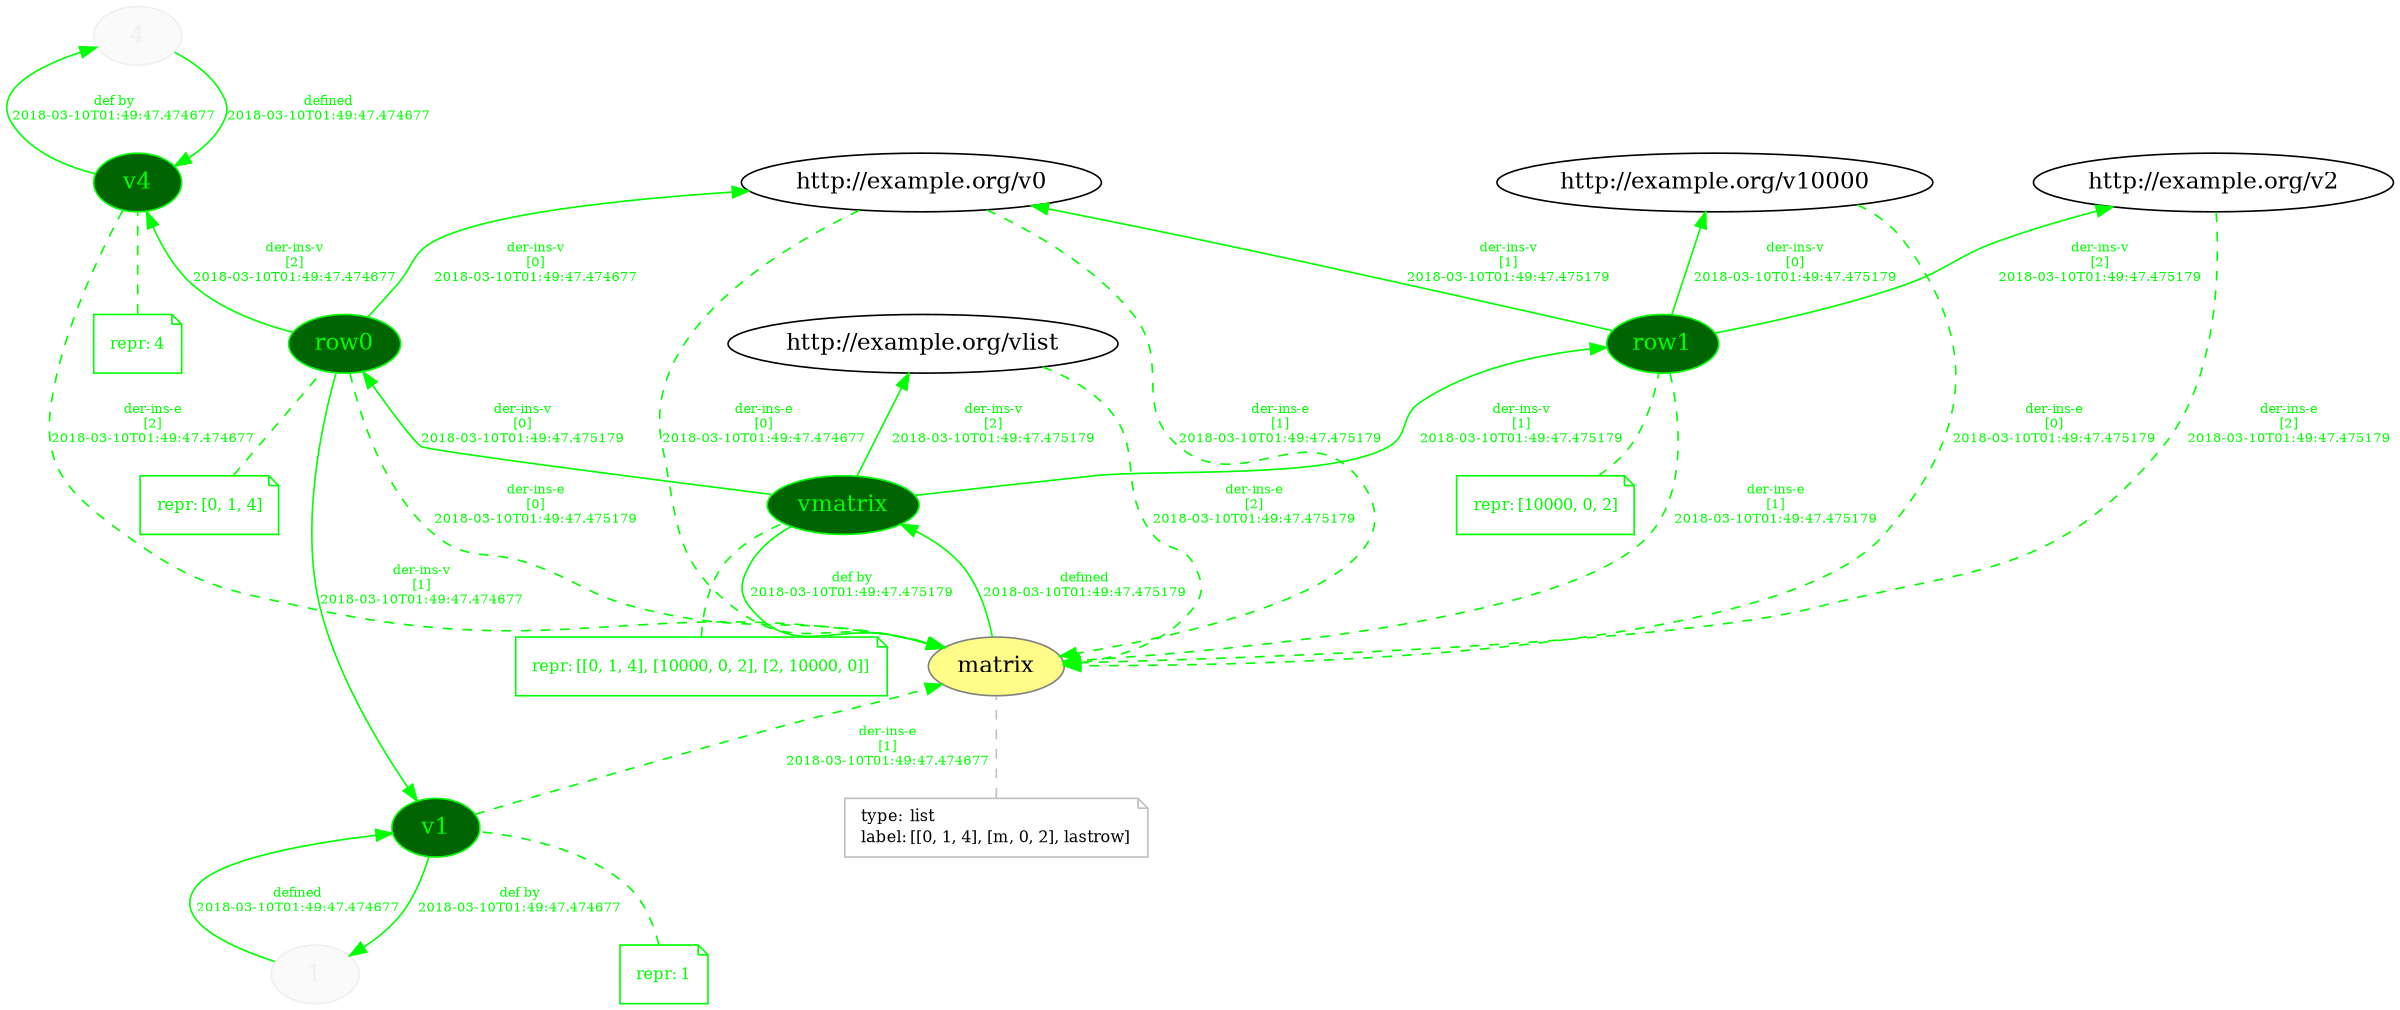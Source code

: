 digraph "PROV" { size="16,12"; rankdir="BT";
"http://example.org/1" [fillcolor="#FAFAFA",color="#F0F0F0",style="filled",fontcolor="#F0F0F0",label="1",URL="http://example.org/1"]
"http://example.org/v1" [fillcolor="darkgreen",color="green",style="filled",fontcolor="green",label="v1",URL="http://example.org/v1"]
"-attrs0" [color="green",shape="note",fontsize="10",fontcolor="green",label=<<TABLE cellpadding="0" border="0">
	<TR>
	    <TD align="left">repr:</TD>
	    <TD align="left">1</TD>
	</TR>
</TABLE>>]
"-attrs0" -> "http://example.org/v1" [color="green",style="dashed",arrowhead="none",fontcolor="green"]
"http://example.org/1" -> "http://example.org/v1" [fontsize="8",distance="1.5",angle="60.0",rotation="20",label="defined
2018-03-10T01:49:47.474677",fontcolor="green",color="green"]
"http://example.org/v1" -> "http://example.org/1" [fontsize="8",distance="1.5",angle="60.0",rotation="20",label="def by
2018-03-10T01:49:47.474677",fontcolor="green",color="green"]
"http://example.org/4" [fillcolor="#FAFAFA",color="#F0F0F0",style="filled",fontcolor="#F0F0F0",label="4",URL="http://example.org/4"]
"http://example.org/v4" [fillcolor="darkgreen",color="green",style="filled",fontcolor="green",label="v4",URL="http://example.org/v4"]
"-attrs1" [color="green",shape="note",fontsize="10",fontcolor="green",label=<<TABLE cellpadding="0" border="0">
	<TR>
	    <TD align="left">repr:</TD>
	    <TD align="left">4</TD>
	</TR>
</TABLE>>]
"-attrs1" -> "http://example.org/v4" [color="green",style="dashed",arrowhead="none",fontcolor="green"]
"http://example.org/4" -> "http://example.org/v4" [fontsize="8",distance="1.5",angle="60.0",rotation="20",label="defined
2018-03-10T01:49:47.474677",fontcolor="green",color="green"]
"http://example.org/v4" -> "http://example.org/4" [fontsize="8",distance="1.5",angle="60.0",rotation="20",label="def by
2018-03-10T01:49:47.474677",fontcolor="green",color="green"]
"http://example.org/matrix" [fillcolor="#FFFC87",color="#808080",style="filled",label="matrix",URL="http://example.org/matrix"]
"-attrs2" [color="gray",shape="note",fontsize="10",fontcolor="black",label=<<TABLE cellpadding="0" border="0">
	<TR>
	    <TD align="left">type:</TD>
	    <TD align="left">list</TD>
	</TR>
	<TR>
	    <TD align="left">label:</TD>
	    <TD align="left">[[0, 1, 4], [m, 0, 2], lastrow]</TD>
	</TR>
</TABLE>>]
"-attrs2" -> "http://example.org/matrix" [color="gray",style="dashed",arrowhead="none"]
"http://example.org/row0" [fillcolor="darkgreen",color="green",style="filled",fontcolor="green",label="row0",URL="http://example.org/row0"]
"-attrs3" [color="green",shape="note",fontsize="10",fontcolor="green",label=<<TABLE cellpadding="0" border="0">
	<TR>
	    <TD align="left">repr:</TD>
	    <TD align="left">[0, 1, 4]</TD>
	</TR>
</TABLE>>]
"-attrs3" -> "http://example.org/row0" [color="green",style="dashed",arrowhead="none",fontcolor="green"]
"http://example.org/row0" -> "http://example.org/v0" [fontsize="8",distance="1.5",angle="60.0",rotation="20",label="der-ins-v
[0]
2018-03-10T01:49:47.474677",fontcolor="green",color="green"]
"http://example.org/v0" -> "http://example.org/matrix" [fontsize="8",distance="1.5",angle="60.0",rotation="20",label="der-ins-e
[0]
2018-03-10T01:49:47.474677",style="dashed",fontcolor="green",color="green"]
"http://example.org/row0" -> "http://example.org/v1" [fontsize="8",distance="1.5",angle="60.0",rotation="20",label="der-ins-v
[1]
2018-03-10T01:49:47.474677",fontcolor="green",color="green"]
"http://example.org/v1" -> "http://example.org/matrix" [fontsize="8",distance="1.5",angle="60.0",rotation="20",label="der-ins-e
[1]
2018-03-10T01:49:47.474677",style="dashed",fontcolor="green",color="green"]
"http://example.org/row0" -> "http://example.org/v4" [fontsize="8",distance="1.5",angle="60.0",rotation="20",label="der-ins-v
[2]
2018-03-10T01:49:47.474677",fontcolor="green",color="green"]
"http://example.org/v4" -> "http://example.org/matrix" [fontsize="8",distance="1.5",angle="60.0",rotation="20",label="der-ins-e
[2]
2018-03-10T01:49:47.474677",style="dashed",fontcolor="green",color="green"]
"http://example.org/row1" [fillcolor="darkgreen",color="green",style="filled",fontcolor="green",label="row1",URL="http://example.org/row1"]
"-attrs4" [color="green",shape="note",fontsize="10",fontcolor="green",label=<<TABLE cellpadding="0" border="0">
	<TR>
	    <TD align="left">repr:</TD>
	    <TD align="left">[10000, 0, 2]</TD>
	</TR>
</TABLE>>]
"-attrs4" -> "http://example.org/row1" [color="green",style="dashed",arrowhead="none",fontcolor="green"]
"http://example.org/row1" -> "http://example.org/v10000" [fontsize="8",distance="1.5",angle="60.0",rotation="20",label="der-ins-v
[0]
2018-03-10T01:49:47.475179",fontcolor="green",color="green"]
"http://example.org/v10000" -> "http://example.org/matrix" [fontsize="8",distance="1.5",angle="60.0",rotation="20",label="der-ins-e
[0]
2018-03-10T01:49:47.475179",style="dashed",fontcolor="green",color="green"]
"http://example.org/row1" -> "http://example.org/v0" [fontsize="8",distance="1.5",angle="60.0",rotation="20",label="der-ins-v
[1]
2018-03-10T01:49:47.475179",fontcolor="green",color="green"]
"http://example.org/v0" -> "http://example.org/matrix" [fontsize="8",distance="1.5",angle="60.0",rotation="20",label="der-ins-e
[1]
2018-03-10T01:49:47.475179",style="dashed",fontcolor="green",color="green"]
"http://example.org/row1" -> "http://example.org/v2" [fontsize="8",distance="1.5",angle="60.0",rotation="20",label="der-ins-v
[2]
2018-03-10T01:49:47.475179",fontcolor="green",color="green"]
"http://example.org/v2" -> "http://example.org/matrix" [fontsize="8",distance="1.5",angle="60.0",rotation="20",label="der-ins-e
[2]
2018-03-10T01:49:47.475179",style="dashed",fontcolor="green",color="green"]
"http://example.org/vmatrix" [fillcolor="darkgreen",color="green",style="filled",fontcolor="green",label="vmatrix",URL="http://example.org/vmatrix"]
"-attrs5" [color="green",shape="note",fontsize="10",fontcolor="green",label=<<TABLE cellpadding="0" border="0">
	<TR>
	    <TD align="left">repr:</TD>
	    <TD align="left">[[0, 1, 4], [10000, 0, 2], [2, 10000, 0]]</TD>
	</TR>
</TABLE>>]
"-attrs5" -> "http://example.org/vmatrix" [color="green",style="dashed",arrowhead="none",fontcolor="green"]
"http://example.org/vmatrix" -> "http://example.org/row0" [fontsize="8",distance="1.5",angle="60.0",rotation="20",label="der-ins-v
[0]
2018-03-10T01:49:47.475179",fontcolor="green",color="green"]
"http://example.org/row0" -> "http://example.org/matrix" [fontsize="8",distance="1.5",angle="60.0",rotation="20",label="der-ins-e
[0]
2018-03-10T01:49:47.475179",style="dashed",fontcolor="green",color="green"]
"http://example.org/vmatrix" -> "http://example.org/row1" [fontsize="8",distance="1.5",angle="60.0",rotation="20",label="der-ins-v
[1]
2018-03-10T01:49:47.475179",fontcolor="green",color="green"]
"http://example.org/row1" -> "http://example.org/matrix" [fontsize="8",distance="1.5",angle="60.0",rotation="20",label="der-ins-e
[1]
2018-03-10T01:49:47.475179",style="dashed",fontcolor="green",color="green"]
"http://example.org/vmatrix" -> "http://example.org/vlist" [fontsize="8",distance="1.5",angle="60.0",rotation="20",label="der-ins-v
[2]
2018-03-10T01:49:47.475179",fontcolor="green",color="green"]
"http://example.org/vlist" -> "http://example.org/matrix" [fontsize="8",distance="1.5",angle="60.0",rotation="20",label="der-ins-e
[2]
2018-03-10T01:49:47.475179",style="dashed",fontcolor="green",color="green"]
"http://example.org/matrix" -> "http://example.org/vmatrix" [fontsize="8",distance="1.5",angle="60.0",rotation="20",label="defined
2018-03-10T01:49:47.475179",fontcolor="green",color="green"]
"http://example.org/vmatrix" -> "http://example.org/matrix" [fontsize="8",distance="1.5",angle="60.0",rotation="20",label="def by
2018-03-10T01:49:47.475179",fontcolor="green",color="green"]
}